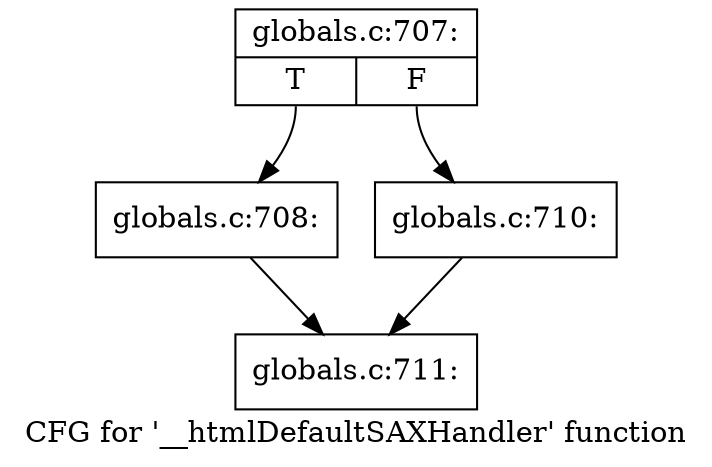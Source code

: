digraph "CFG for '__htmlDefaultSAXHandler' function" {
	label="CFG for '__htmlDefaultSAXHandler' function";

	Node0x4aaf0d0 [shape=record,label="{globals.c:707:|{<s0>T|<s1>F}}"];
	Node0x4aaf0d0:s0 -> Node0x4aafb20;
	Node0x4aaf0d0:s1 -> Node0x4ab1530;
	Node0x4aafb20 [shape=record,label="{globals.c:708:}"];
	Node0x4aafb20 -> Node0x4ab0790;
	Node0x4ab1530 [shape=record,label="{globals.c:710:}"];
	Node0x4ab1530 -> Node0x4ab0790;
	Node0x4ab0790 [shape=record,label="{globals.c:711:}"];
}
